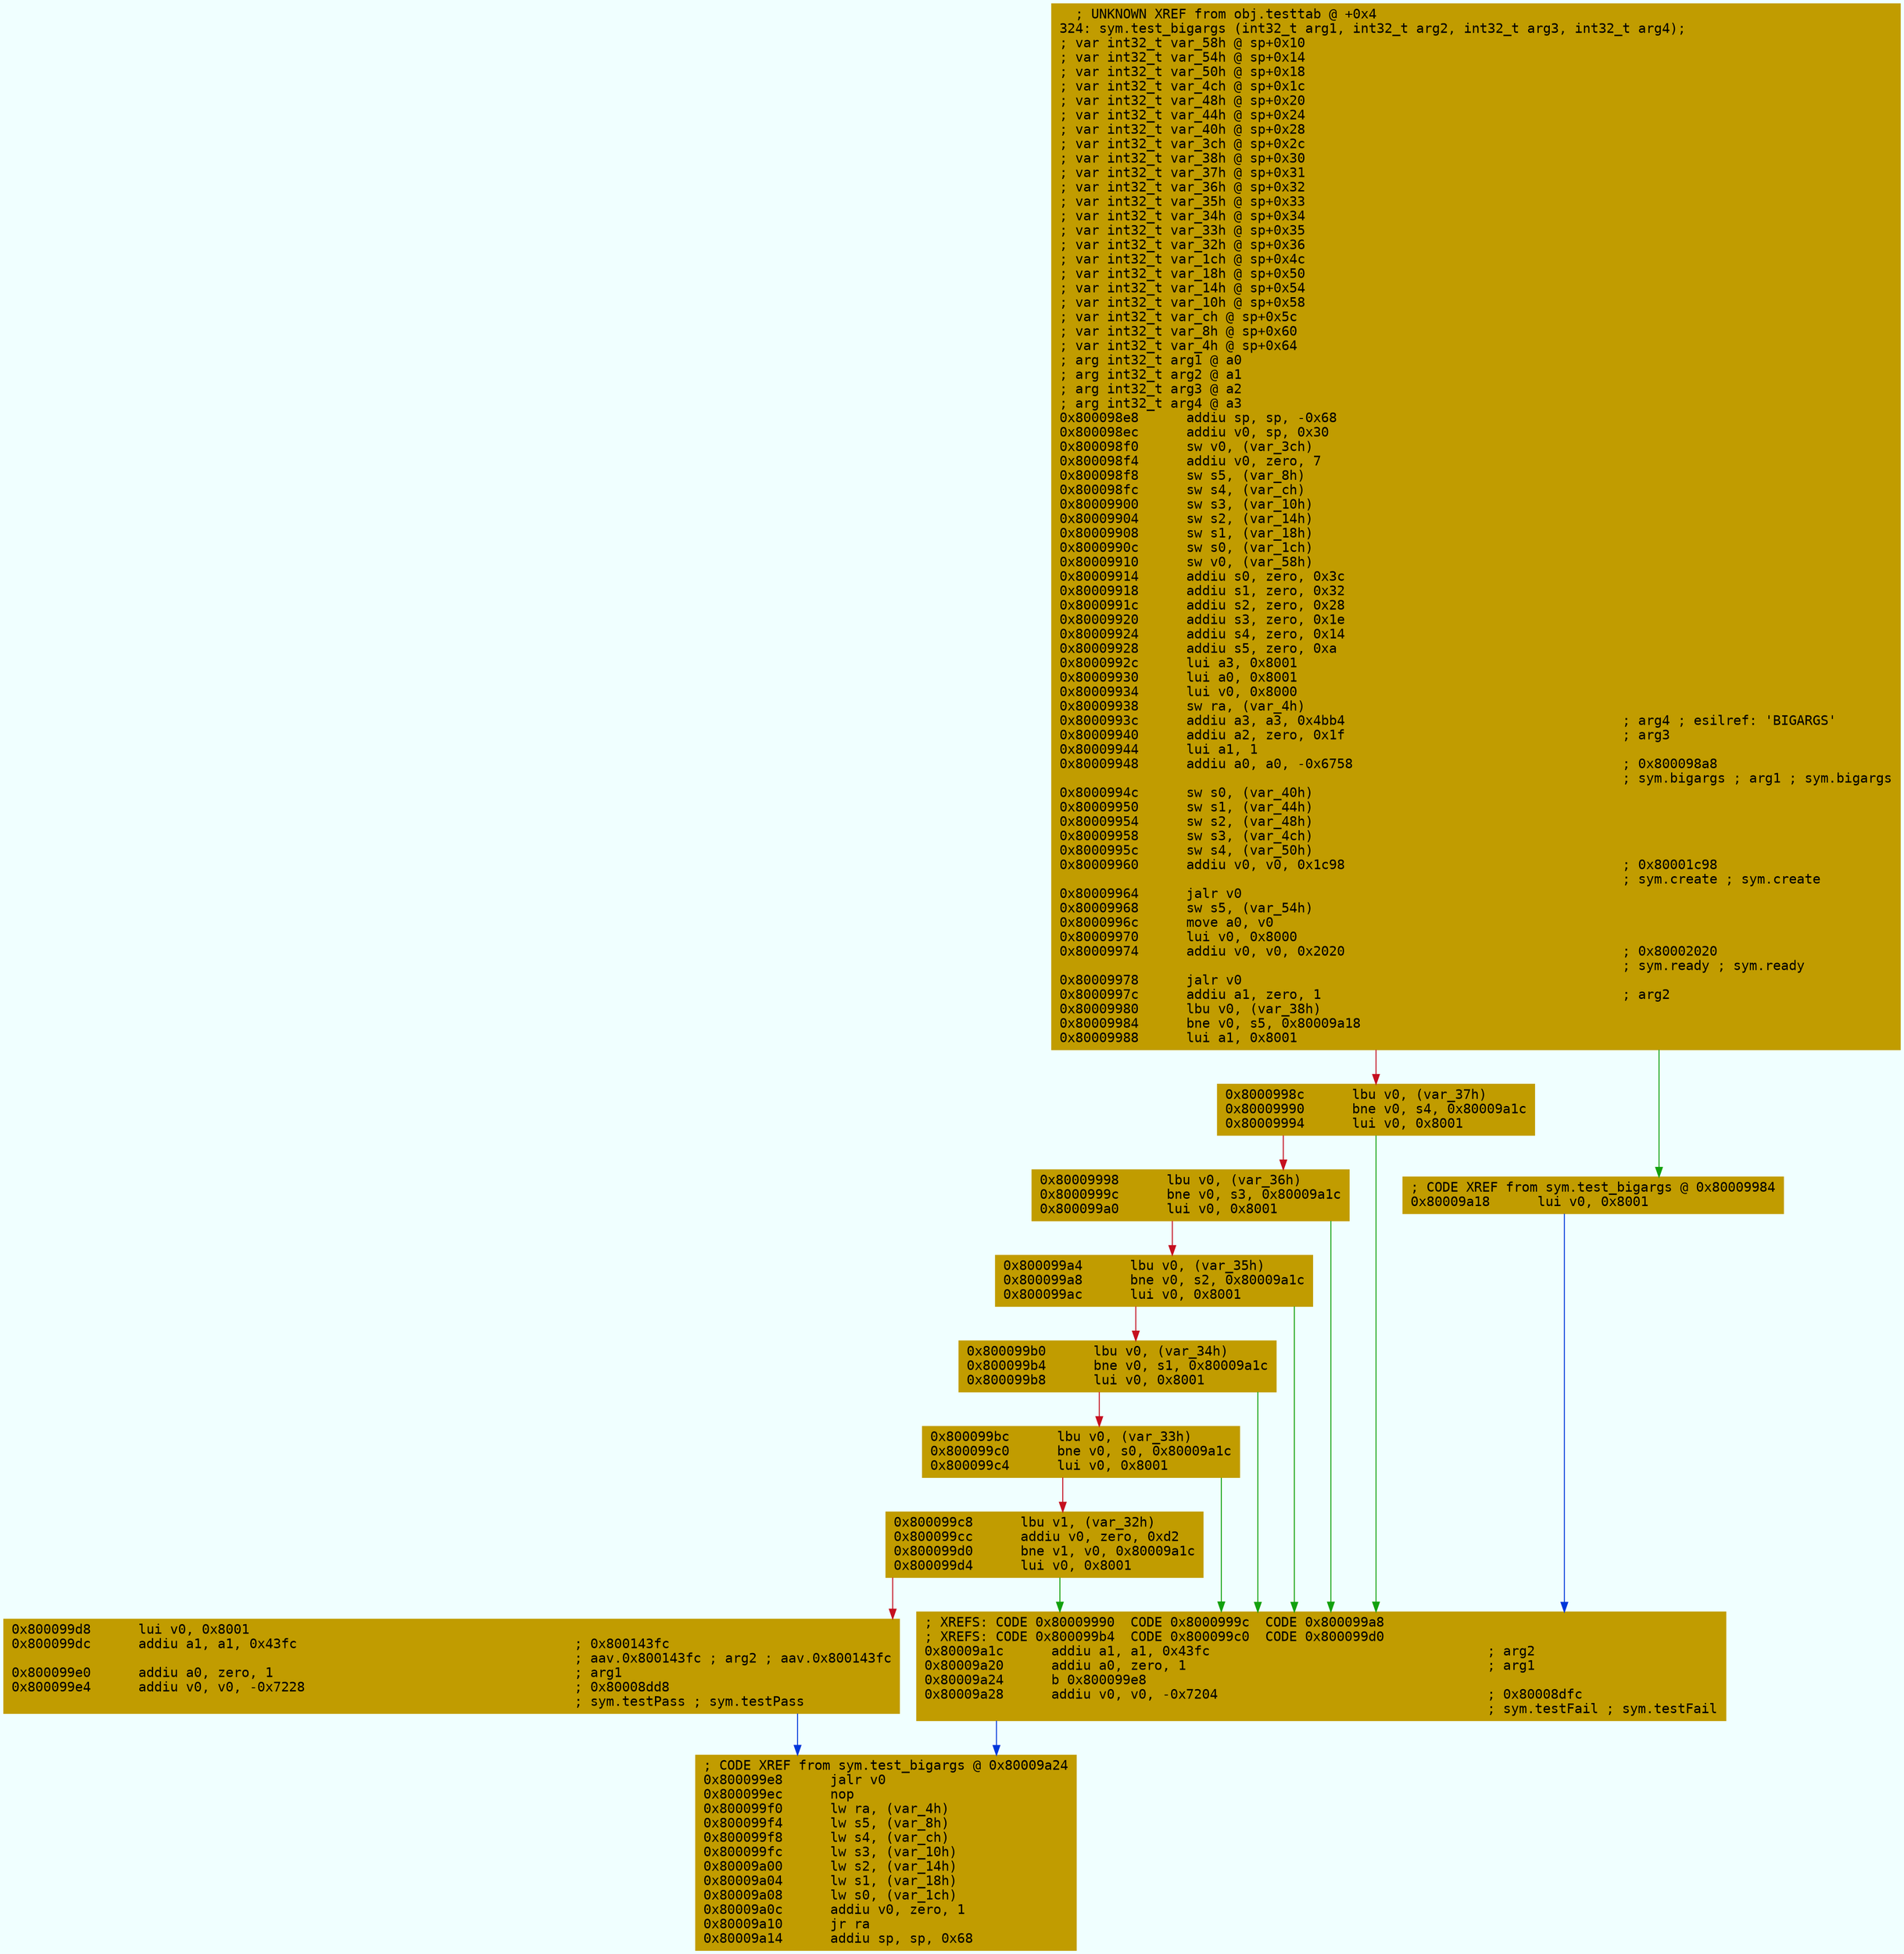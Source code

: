 digraph code {
	graph [bgcolor=azure fontsize=8 fontname="Courier" splines="ortho"];
	node [fillcolor=gray style=filled shape=box];
	edge [arrowhead="normal"];
	"0x800098e8" [URL="sym.test_bigargs/0x800098e8", fillcolor="#c19c00",color="#c19c00", fontname="Courier",label="  ; UNKNOWN XREF from obj.testtab @ +0x4\l324: sym.test_bigargs (int32_t arg1, int32_t arg2, int32_t arg3, int32_t arg4);\l; var int32_t var_58h @ sp+0x10\l; var int32_t var_54h @ sp+0x14\l; var int32_t var_50h @ sp+0x18\l; var int32_t var_4ch @ sp+0x1c\l; var int32_t var_48h @ sp+0x20\l; var int32_t var_44h @ sp+0x24\l; var int32_t var_40h @ sp+0x28\l; var int32_t var_3ch @ sp+0x2c\l; var int32_t var_38h @ sp+0x30\l; var int32_t var_37h @ sp+0x31\l; var int32_t var_36h @ sp+0x32\l; var int32_t var_35h @ sp+0x33\l; var int32_t var_34h @ sp+0x34\l; var int32_t var_33h @ sp+0x35\l; var int32_t var_32h @ sp+0x36\l; var int32_t var_1ch @ sp+0x4c\l; var int32_t var_18h @ sp+0x50\l; var int32_t var_14h @ sp+0x54\l; var int32_t var_10h @ sp+0x58\l; var int32_t var_ch @ sp+0x5c\l; var int32_t var_8h @ sp+0x60\l; var int32_t var_4h @ sp+0x64\l; arg int32_t arg1 @ a0\l; arg int32_t arg2 @ a1\l; arg int32_t arg3 @ a2\l; arg int32_t arg4 @ a3\l0x800098e8      addiu sp, sp, -0x68\l0x800098ec      addiu v0, sp, 0x30\l0x800098f0      sw v0, (var_3ch)\l0x800098f4      addiu v0, zero, 7\l0x800098f8      sw s5, (var_8h)\l0x800098fc      sw s4, (var_ch)\l0x80009900      sw s3, (var_10h)\l0x80009904      sw s2, (var_14h)\l0x80009908      sw s1, (var_18h)\l0x8000990c      sw s0, (var_1ch)\l0x80009910      sw v0, (var_58h)\l0x80009914      addiu s0, zero, 0x3c\l0x80009918      addiu s1, zero, 0x32\l0x8000991c      addiu s2, zero, 0x28\l0x80009920      addiu s3, zero, 0x1e\l0x80009924      addiu s4, zero, 0x14\l0x80009928      addiu s5, zero, 0xa\l0x8000992c      lui a3, 0x8001\l0x80009930      lui a0, 0x8001\l0x80009934      lui v0, 0x8000\l0x80009938      sw ra, (var_4h)\l0x8000993c      addiu a3, a3, 0x4bb4                                   ; arg4 ; esilref: 'BIGARGS'\l0x80009940      addiu a2, zero, 0x1f                                   ; arg3\l0x80009944      lui a1, 1\l0x80009948      addiu a0, a0, -0x6758                                  ; 0x800098a8\l                                                                       ; sym.bigargs ; arg1 ; sym.bigargs\l0x8000994c      sw s0, (var_40h)\l0x80009950      sw s1, (var_44h)\l0x80009954      sw s2, (var_48h)\l0x80009958      sw s3, (var_4ch)\l0x8000995c      sw s4, (var_50h)\l0x80009960      addiu v0, v0, 0x1c98                                   ; 0x80001c98\l                                                                       ; sym.create ; sym.create\l0x80009964      jalr v0\l0x80009968      sw s5, (var_54h)\l0x8000996c      move a0, v0\l0x80009970      lui v0, 0x8000\l0x80009974      addiu v0, v0, 0x2020                                   ; 0x80002020\l                                                                       ; sym.ready ; sym.ready\l0x80009978      jalr v0\l0x8000997c      addiu a1, zero, 1                                      ; arg2\l0x80009980      lbu v0, (var_38h)\l0x80009984      bne v0, s5, 0x80009a18\l0x80009988      lui a1, 0x8001\l"]
	"0x8000998c" [URL="sym.test_bigargs/0x8000998c", fillcolor="#c19c00",color="#c19c00", fontname="Courier",label="0x8000998c      lbu v0, (var_37h)\l0x80009990      bne v0, s4, 0x80009a1c\l0x80009994      lui v0, 0x8001\l"]
	"0x80009998" [URL="sym.test_bigargs/0x80009998", fillcolor="#c19c00",color="#c19c00", fontname="Courier",label="0x80009998      lbu v0, (var_36h)\l0x8000999c      bne v0, s3, 0x80009a1c\l0x800099a0      lui v0, 0x8001\l"]
	"0x800099a4" [URL="sym.test_bigargs/0x800099a4", fillcolor="#c19c00",color="#c19c00", fontname="Courier",label="0x800099a4      lbu v0, (var_35h)\l0x800099a8      bne v0, s2, 0x80009a1c\l0x800099ac      lui v0, 0x8001\l"]
	"0x800099b0" [URL="sym.test_bigargs/0x800099b0", fillcolor="#c19c00",color="#c19c00", fontname="Courier",label="0x800099b0      lbu v0, (var_34h)\l0x800099b4      bne v0, s1, 0x80009a1c\l0x800099b8      lui v0, 0x8001\l"]
	"0x800099bc" [URL="sym.test_bigargs/0x800099bc", fillcolor="#c19c00",color="#c19c00", fontname="Courier",label="0x800099bc      lbu v0, (var_33h)\l0x800099c0      bne v0, s0, 0x80009a1c\l0x800099c4      lui v0, 0x8001\l"]
	"0x800099c8" [URL="sym.test_bigargs/0x800099c8", fillcolor="#c19c00",color="#c19c00", fontname="Courier",label="0x800099c8      lbu v1, (var_32h)\l0x800099cc      addiu v0, zero, 0xd2\l0x800099d0      bne v1, v0, 0x80009a1c\l0x800099d4      lui v0, 0x8001\l"]
	"0x800099d8" [URL="sym.test_bigargs/0x800099d8", fillcolor="#c19c00",color="#c19c00", fontname="Courier",label="0x800099d8      lui v0, 0x8001\l0x800099dc      addiu a1, a1, 0x43fc                                   ; 0x800143fc\l                                                                       ; aav.0x800143fc ; arg2 ; aav.0x800143fc\l0x800099e0      addiu a0, zero, 1                                      ; arg1\l0x800099e4      addiu v0, v0, -0x7228                                  ; 0x80008dd8\l                                                                       ; sym.testPass ; sym.testPass\l"]
	"0x800099e8" [URL="sym.test_bigargs/0x800099e8", fillcolor="#c19c00",color="#c19c00", fontname="Courier",label="; CODE XREF from sym.test_bigargs @ 0x80009a24\l0x800099e8      jalr v0\l0x800099ec      nop\l0x800099f0      lw ra, (var_4h)\l0x800099f4      lw s5, (var_8h)\l0x800099f8      lw s4, (var_ch)\l0x800099fc      lw s3, (var_10h)\l0x80009a00      lw s2, (var_14h)\l0x80009a04      lw s1, (var_18h)\l0x80009a08      lw s0, (var_1ch)\l0x80009a0c      addiu v0, zero, 1\l0x80009a10      jr ra\l0x80009a14      addiu sp, sp, 0x68\l"]
	"0x80009a18" [URL="sym.test_bigargs/0x80009a18", fillcolor="#c19c00",color="#c19c00", fontname="Courier",label="; CODE XREF from sym.test_bigargs @ 0x80009984\l0x80009a18      lui v0, 0x8001\l"]
	"0x80009a1c" [URL="sym.test_bigargs/0x80009a1c", fillcolor="#c19c00",color="#c19c00", fontname="Courier",label="; XREFS: CODE 0x80009990  CODE 0x8000999c  CODE 0x800099a8  \l; XREFS: CODE 0x800099b4  CODE 0x800099c0  CODE 0x800099d0  \l0x80009a1c      addiu a1, a1, 0x43fc                                   ; arg2\l0x80009a20      addiu a0, zero, 1                                      ; arg1\l0x80009a24      b 0x800099e8\l0x80009a28      addiu v0, v0, -0x7204                                  ; 0x80008dfc\l                                                                       ; sym.testFail ; sym.testFail\l"]
        "0x800098e8" -> "0x80009a18" [color="#13a10e"];
        "0x800098e8" -> "0x8000998c" [color="#c50f1f"];
        "0x8000998c" -> "0x80009a1c" [color="#13a10e"];
        "0x8000998c" -> "0x80009998" [color="#c50f1f"];
        "0x80009998" -> "0x80009a1c" [color="#13a10e"];
        "0x80009998" -> "0x800099a4" [color="#c50f1f"];
        "0x800099a4" -> "0x80009a1c" [color="#13a10e"];
        "0x800099a4" -> "0x800099b0" [color="#c50f1f"];
        "0x800099b0" -> "0x80009a1c" [color="#13a10e"];
        "0x800099b0" -> "0x800099bc" [color="#c50f1f"];
        "0x800099bc" -> "0x80009a1c" [color="#13a10e"];
        "0x800099bc" -> "0x800099c8" [color="#c50f1f"];
        "0x800099c8" -> "0x80009a1c" [color="#13a10e"];
        "0x800099c8" -> "0x800099d8" [color="#c50f1f"];
        "0x800099d8" -> "0x800099e8" [color="#0037da"];
        "0x80009a18" -> "0x80009a1c" [color="#0037da"];
        "0x80009a1c" -> "0x800099e8" [color="#0037da"];
}
